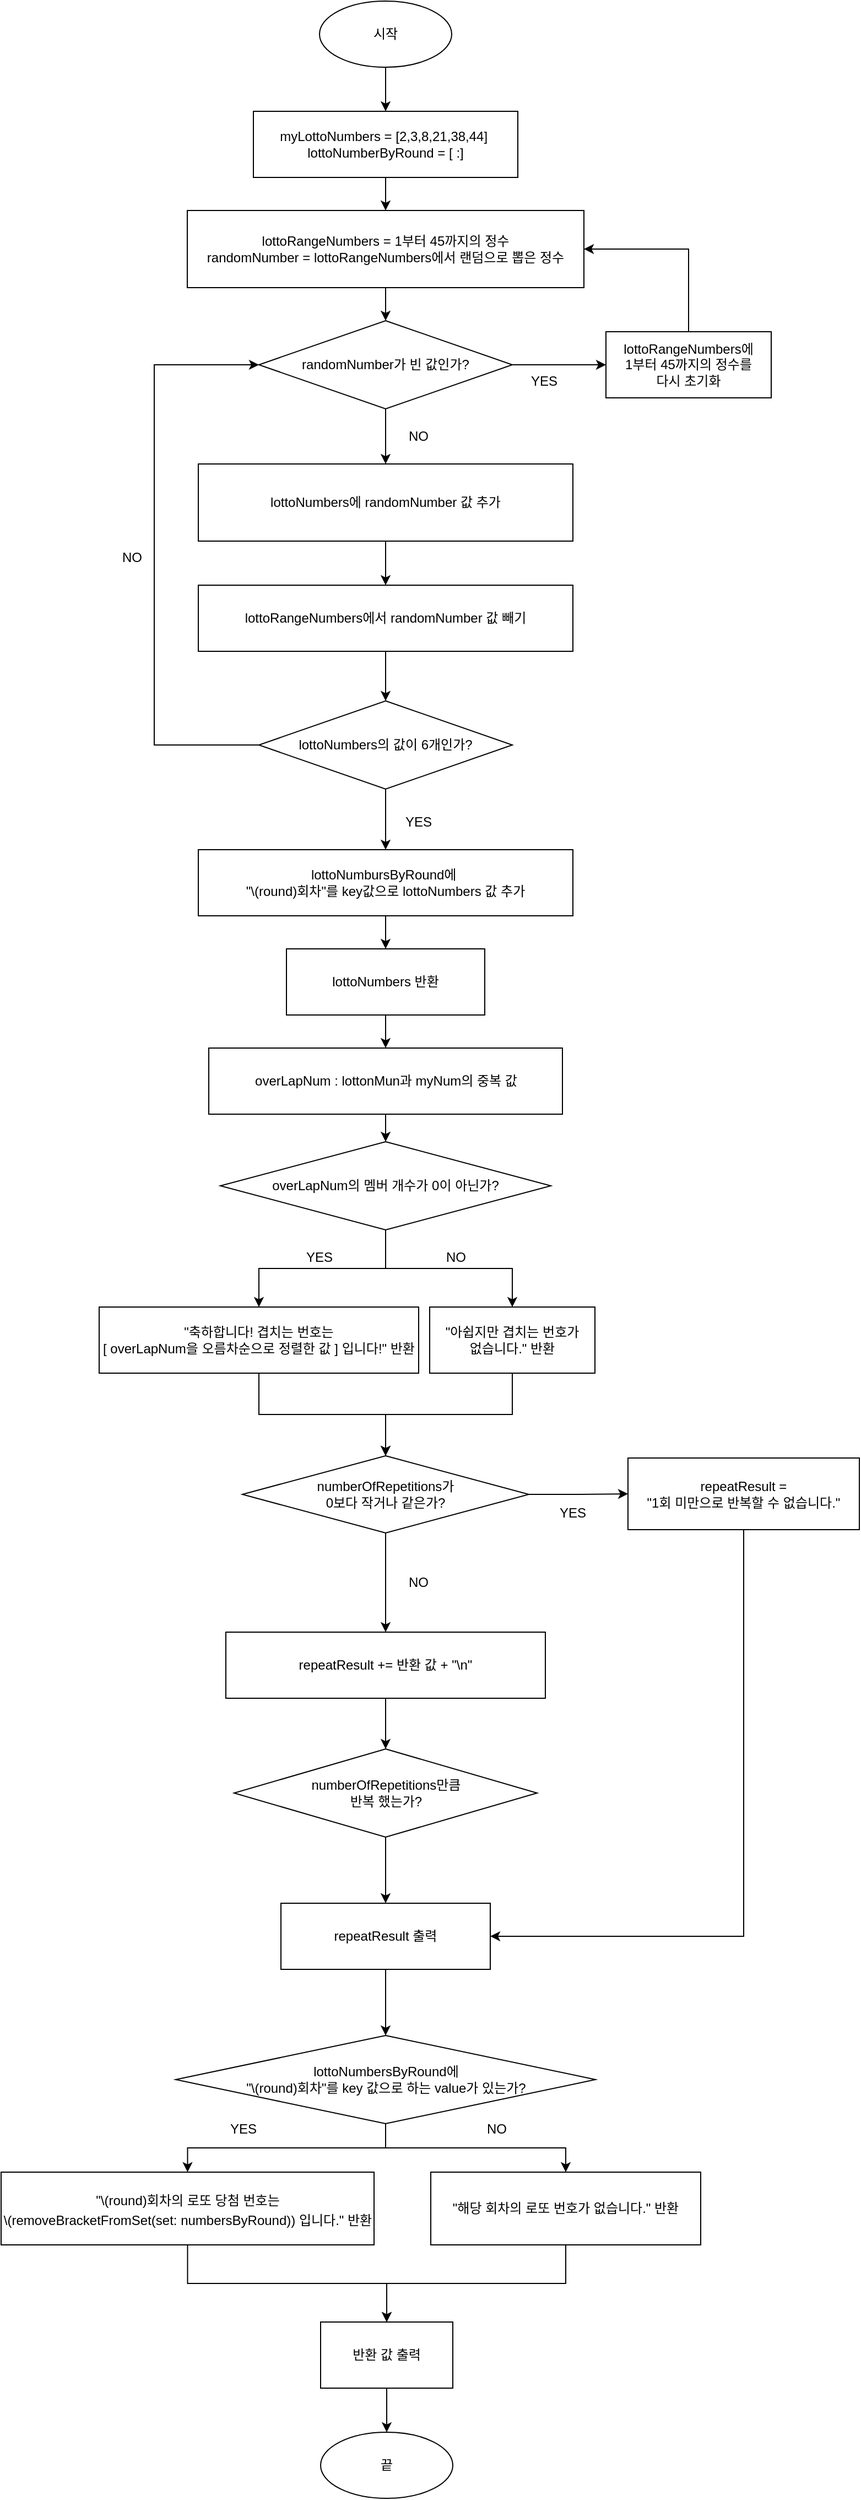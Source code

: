 <mxfile scale="1" border="0" version="23.1.7" type="device">
  <diagram id="C5RBs43oDa-KdzZeNtuy" name="Page-1">
    <mxGraphModel dx="3587" dy="3203" grid="1" gridSize="10" guides="1" tooltips="1" connect="1" arrows="1" fold="1" page="1" pageScale="1" pageWidth="827" pageHeight="1169" math="0" shadow="0">
      <root>
        <mxCell id="WIyWlLk6GJQsqaUBKTNV-0" />
        <mxCell id="WIyWlLk6GJQsqaUBKTNV-1" parent="WIyWlLk6GJQsqaUBKTNV-0" />
        <mxCell id="cy5RryEcgWnBEIwlhZzS-3" value="" style="edgeStyle=orthogonalEdgeStyle;rounded=0;orthogonalLoop=1;jettySize=auto;html=1;" parent="WIyWlLk6GJQsqaUBKTNV-1" source="cy5RryEcgWnBEIwlhZzS-1" target="cy5RryEcgWnBEIwlhZzS-2" edge="1">
          <mxGeometry relative="1" as="geometry" />
        </mxCell>
        <mxCell id="cy5RryEcgWnBEIwlhZzS-1" value="myLottoNumbers = [2,3,8,21,38,44]&amp;nbsp;&lt;br&gt;lottoNumberByRound = [ :]" style="rounded=0;whiteSpace=wrap;html=1;" parent="WIyWlLk6GJQsqaUBKTNV-1" vertex="1">
          <mxGeometry x="180" y="110" width="240" height="60" as="geometry" />
        </mxCell>
        <mxCell id="cy5RryEcgWnBEIwlhZzS-8" value="" style="edgeStyle=orthogonalEdgeStyle;rounded=0;orthogonalLoop=1;jettySize=auto;html=1;" parent="WIyWlLk6GJQsqaUBKTNV-1" source="cy5RryEcgWnBEIwlhZzS-2" target="cy5RryEcgWnBEIwlhZzS-7" edge="1">
          <mxGeometry relative="1" as="geometry" />
        </mxCell>
        <mxCell id="cy5RryEcgWnBEIwlhZzS-2" value="lottoRangeNumbers = 1부터 45까지의 정수&lt;br&gt;randomNumber = lottoRangeNumbers에서 랜덤으로 뽑은 정수" style="whiteSpace=wrap;html=1;rounded=0;" parent="WIyWlLk6GJQsqaUBKTNV-1" vertex="1">
          <mxGeometry x="120" y="200" width="360" height="70" as="geometry" />
        </mxCell>
        <mxCell id="cy5RryEcgWnBEIwlhZzS-10" value="" style="edgeStyle=orthogonalEdgeStyle;rounded=0;orthogonalLoop=1;jettySize=auto;html=1;" parent="WIyWlLk6GJQsqaUBKTNV-1" source="cy5RryEcgWnBEIwlhZzS-7" target="cy5RryEcgWnBEIwlhZzS-9" edge="1">
          <mxGeometry relative="1" as="geometry" />
        </mxCell>
        <mxCell id="cy5RryEcgWnBEIwlhZzS-14" value="" style="edgeStyle=orthogonalEdgeStyle;rounded=0;orthogonalLoop=1;jettySize=auto;html=1;" parent="WIyWlLk6GJQsqaUBKTNV-1" source="cy5RryEcgWnBEIwlhZzS-7" target="cy5RryEcgWnBEIwlhZzS-13" edge="1">
          <mxGeometry relative="1" as="geometry" />
        </mxCell>
        <mxCell id="cy5RryEcgWnBEIwlhZzS-7" value="randomNumber가 빈 값인가?" style="rhombus;whiteSpace=wrap;html=1;rounded=0;" parent="WIyWlLk6GJQsqaUBKTNV-1" vertex="1">
          <mxGeometry x="185" y="300" width="230" height="80" as="geometry" />
        </mxCell>
        <mxCell id="cy5RryEcgWnBEIwlhZzS-12" style="edgeStyle=orthogonalEdgeStyle;rounded=0;orthogonalLoop=1;jettySize=auto;html=1;entryX=1;entryY=0.5;entryDx=0;entryDy=0;exitX=0.5;exitY=0;exitDx=0;exitDy=0;" parent="WIyWlLk6GJQsqaUBKTNV-1" source="cy5RryEcgWnBEIwlhZzS-9" target="cy5RryEcgWnBEIwlhZzS-2" edge="1">
          <mxGeometry relative="1" as="geometry">
            <Array as="points">
              <mxPoint x="575" y="235" />
            </Array>
          </mxGeometry>
        </mxCell>
        <mxCell id="cy5RryEcgWnBEIwlhZzS-9" value="lottoRangeNumbers에 &lt;br&gt;1부터 45까지의 정수를&lt;br&gt;다시 초기화" style="whiteSpace=wrap;html=1;rounded=0;" parent="WIyWlLk6GJQsqaUBKTNV-1" vertex="1">
          <mxGeometry x="500" y="310" width="150" height="60" as="geometry" />
        </mxCell>
        <mxCell id="cy5RryEcgWnBEIwlhZzS-16" value="" style="edgeStyle=orthogonalEdgeStyle;rounded=0;orthogonalLoop=1;jettySize=auto;html=1;" parent="WIyWlLk6GJQsqaUBKTNV-1" source="cy5RryEcgWnBEIwlhZzS-13" target="cy5RryEcgWnBEIwlhZzS-15" edge="1">
          <mxGeometry relative="1" as="geometry" />
        </mxCell>
        <mxCell id="cy5RryEcgWnBEIwlhZzS-13" value="lottoNumbers에 randomNumber 값 추가" style="whiteSpace=wrap;html=1;rounded=0;" parent="WIyWlLk6GJQsqaUBKTNV-1" vertex="1">
          <mxGeometry x="130" y="430" width="340" height="70" as="geometry" />
        </mxCell>
        <mxCell id="cy5RryEcgWnBEIwlhZzS-18" value="" style="edgeStyle=orthogonalEdgeStyle;rounded=0;orthogonalLoop=1;jettySize=auto;html=1;" parent="WIyWlLk6GJQsqaUBKTNV-1" source="cy5RryEcgWnBEIwlhZzS-15" target="cy5RryEcgWnBEIwlhZzS-17" edge="1">
          <mxGeometry relative="1" as="geometry" />
        </mxCell>
        <mxCell id="cy5RryEcgWnBEIwlhZzS-15" value="lottoRangeNumbers에서 randomNumber 값 빼기" style="rounded=0;whiteSpace=wrap;html=1;" parent="WIyWlLk6GJQsqaUBKTNV-1" vertex="1">
          <mxGeometry x="130" y="540" width="340" height="60" as="geometry" />
        </mxCell>
        <mxCell id="cy5RryEcgWnBEIwlhZzS-19" style="edgeStyle=orthogonalEdgeStyle;rounded=0;orthogonalLoop=1;jettySize=auto;html=1;entryX=0;entryY=0.5;entryDx=0;entryDy=0;" parent="WIyWlLk6GJQsqaUBKTNV-1" source="cy5RryEcgWnBEIwlhZzS-17" target="cy5RryEcgWnBEIwlhZzS-7" edge="1">
          <mxGeometry relative="1" as="geometry">
            <Array as="points">
              <mxPoint x="90" y="685" />
              <mxPoint x="90" y="340" />
            </Array>
          </mxGeometry>
        </mxCell>
        <mxCell id="cy5RryEcgWnBEIwlhZzS-47" style="edgeStyle=orthogonalEdgeStyle;rounded=0;orthogonalLoop=1;jettySize=auto;html=1;entryX=0.5;entryY=0;entryDx=0;entryDy=0;" parent="WIyWlLk6GJQsqaUBKTNV-1" source="cy5RryEcgWnBEIwlhZzS-17" target="cy5RryEcgWnBEIwlhZzS-34" edge="1">
          <mxGeometry relative="1" as="geometry" />
        </mxCell>
        <mxCell id="cy5RryEcgWnBEIwlhZzS-17" value="lottoNumbers의 값이 6개인가?" style="rhombus;whiteSpace=wrap;html=1;rounded=0;" parent="WIyWlLk6GJQsqaUBKTNV-1" vertex="1">
          <mxGeometry x="185" y="645" width="230" height="80" as="geometry" />
        </mxCell>
        <mxCell id="zWLNQniWtnpa3IEKKXRj-1" value="" style="edgeStyle=orthogonalEdgeStyle;rounded=0;orthogonalLoop=1;jettySize=auto;html=1;" parent="WIyWlLk6GJQsqaUBKTNV-1" source="cy5RryEcgWnBEIwlhZzS-34" target="zWLNQniWtnpa3IEKKXRj-0" edge="1">
          <mxGeometry relative="1" as="geometry" />
        </mxCell>
        <mxCell id="cy5RryEcgWnBEIwlhZzS-34" value="&lt;div style=&quot;&quot;&gt;lottoNumbursByRound에&amp;nbsp;&lt;/div&gt;&lt;div style=&quot;&quot;&gt;&quot;\(round&lt;span style=&quot;background-color: initial;&quot;&gt;)회차&quot;를 key값으로 lottoNumbers 값 추가&lt;/span&gt;&lt;/div&gt;" style="rounded=0;whiteSpace=wrap;html=1;align=center;" parent="WIyWlLk6GJQsqaUBKTNV-1" vertex="1">
          <mxGeometry x="130" y="780" width="340" height="60" as="geometry" />
        </mxCell>
        <mxCell id="cy5RryEcgWnBEIwlhZzS-36" value="" style="edgeStyle=orthogonalEdgeStyle;rounded=0;orthogonalLoop=1;jettySize=auto;html=1;" parent="WIyWlLk6GJQsqaUBKTNV-1" source="cy5RryEcgWnBEIwlhZzS-37" target="cy5RryEcgWnBEIwlhZzS-40" edge="1">
          <mxGeometry relative="1" as="geometry" />
        </mxCell>
        <mxCell id="cy5RryEcgWnBEIwlhZzS-37" value="overLapNum : lottonMun과 myNum의 중복 값" style="whiteSpace=wrap;html=1;rounded=0;" parent="WIyWlLk6GJQsqaUBKTNV-1" vertex="1">
          <mxGeometry x="139.5" y="960" width="321" height="60" as="geometry" />
        </mxCell>
        <mxCell id="cy5RryEcgWnBEIwlhZzS-38" value="" style="edgeStyle=orthogonalEdgeStyle;rounded=0;orthogonalLoop=1;jettySize=auto;html=1;" parent="WIyWlLk6GJQsqaUBKTNV-1" source="cy5RryEcgWnBEIwlhZzS-40" target="cy5RryEcgWnBEIwlhZzS-42" edge="1">
          <mxGeometry relative="1" as="geometry" />
        </mxCell>
        <mxCell id="cy5RryEcgWnBEIwlhZzS-39" value="" style="edgeStyle=orthogonalEdgeStyle;rounded=0;orthogonalLoop=1;jettySize=auto;html=1;" parent="WIyWlLk6GJQsqaUBKTNV-1" source="cy5RryEcgWnBEIwlhZzS-40" target="cy5RryEcgWnBEIwlhZzS-44" edge="1">
          <mxGeometry relative="1" as="geometry" />
        </mxCell>
        <mxCell id="cy5RryEcgWnBEIwlhZzS-40" value="overLapNum의 멤버 개수가 0이 아닌가?" style="rhombus;whiteSpace=wrap;html=1;rounded=0;" parent="WIyWlLk6GJQsqaUBKTNV-1" vertex="1">
          <mxGeometry x="150" y="1045" width="300" height="80" as="geometry" />
        </mxCell>
        <mxCell id="cy5RryEcgWnBEIwlhZzS-41" style="edgeStyle=orthogonalEdgeStyle;rounded=0;orthogonalLoop=1;jettySize=auto;html=1;entryX=0.5;entryY=0;entryDx=0;entryDy=0;" parent="WIyWlLk6GJQsqaUBKTNV-1" source="cy5RryEcgWnBEIwlhZzS-42" target="nE7--6ZFJIueBkPgpmOB-0" edge="1">
          <mxGeometry relative="1" as="geometry">
            <mxPoint x="300" y="1325" as="targetPoint" />
          </mxGeometry>
        </mxCell>
        <mxCell id="cy5RryEcgWnBEIwlhZzS-42" value="&quot;축하합니다! 겹치는 번호는 &lt;br&gt;[ overLapNum을 오름차순으로 정렬한 값 ]&amp;nbsp;입니다!&quot; 반환" style="rounded=0;whiteSpace=wrap;html=1;" parent="WIyWlLk6GJQsqaUBKTNV-1" vertex="1">
          <mxGeometry x="40" y="1195" width="290" height="60" as="geometry" />
        </mxCell>
        <mxCell id="zWLNQniWtnpa3IEKKXRj-4" value="" style="edgeStyle=orthogonalEdgeStyle;rounded=0;orthogonalLoop=1;jettySize=auto;html=1;entryX=0.5;entryY=0;entryDx=0;entryDy=0;" parent="WIyWlLk6GJQsqaUBKTNV-1" source="cy5RryEcgWnBEIwlhZzS-44" target="nE7--6ZFJIueBkPgpmOB-0" edge="1">
          <mxGeometry relative="1" as="geometry" />
        </mxCell>
        <mxCell id="cy5RryEcgWnBEIwlhZzS-44" value="&quot;아쉽지만 겹치는 번호가 &lt;br&gt;없습니다.&quot; 반환" style="rounded=0;whiteSpace=wrap;html=1;" parent="WIyWlLk6GJQsqaUBKTNV-1" vertex="1">
          <mxGeometry x="340" y="1195" width="150" height="60" as="geometry" />
        </mxCell>
        <mxCell id="cy5RryEcgWnBEIwlhZzS-45" value="YES" style="text;html=1;align=center;verticalAlign=middle;whiteSpace=wrap;rounded=0;" parent="WIyWlLk6GJQsqaUBKTNV-1" vertex="1">
          <mxGeometry x="210" y="1135" width="60" height="30" as="geometry" />
        </mxCell>
        <mxCell id="cy5RryEcgWnBEIwlhZzS-46" value="NO" style="text;html=1;align=center;verticalAlign=middle;whiteSpace=wrap;rounded=0;" parent="WIyWlLk6GJQsqaUBKTNV-1" vertex="1">
          <mxGeometry x="334" y="1135" width="60" height="30" as="geometry" />
        </mxCell>
        <mxCell id="cy5RryEcgWnBEIwlhZzS-48" value="YES" style="text;html=1;align=center;verticalAlign=middle;whiteSpace=wrap;rounded=0;" parent="WIyWlLk6GJQsqaUBKTNV-1" vertex="1">
          <mxGeometry x="300" y="740" width="60" height="30" as="geometry" />
        </mxCell>
        <mxCell id="cy5RryEcgWnBEIwlhZzS-49" value="NO" style="text;html=1;align=center;verticalAlign=middle;whiteSpace=wrap;rounded=0;" parent="WIyWlLk6GJQsqaUBKTNV-1" vertex="1">
          <mxGeometry x="40" y="500" width="60" height="30" as="geometry" />
        </mxCell>
        <mxCell id="cy5RryEcgWnBEIwlhZzS-50" value="YES" style="text;html=1;align=center;verticalAlign=middle;whiteSpace=wrap;rounded=0;" parent="WIyWlLk6GJQsqaUBKTNV-1" vertex="1">
          <mxGeometry x="414" y="340" width="60" height="30" as="geometry" />
        </mxCell>
        <mxCell id="cy5RryEcgWnBEIwlhZzS-51" value="NO" style="text;html=1;align=center;verticalAlign=middle;whiteSpace=wrap;rounded=0;" parent="WIyWlLk6GJQsqaUBKTNV-1" vertex="1">
          <mxGeometry x="300" y="390" width="60" height="30" as="geometry" />
        </mxCell>
        <mxCell id="Cr9_8VPBfHI4F4RnHkAP-1" style="edgeStyle=orthogonalEdgeStyle;rounded=0;orthogonalLoop=1;jettySize=auto;html=1;entryX=0.5;entryY=0;entryDx=0;entryDy=0;" parent="WIyWlLk6GJQsqaUBKTNV-1" source="Cr9_8VPBfHI4F4RnHkAP-0" target="cy5RryEcgWnBEIwlhZzS-1" edge="1">
          <mxGeometry relative="1" as="geometry" />
        </mxCell>
        <mxCell id="Cr9_8VPBfHI4F4RnHkAP-0" value="시작" style="ellipse;whiteSpace=wrap;html=1;" parent="WIyWlLk6GJQsqaUBKTNV-1" vertex="1">
          <mxGeometry x="240" y="10" width="120" height="60" as="geometry" />
        </mxCell>
        <mxCell id="zWLNQniWtnpa3IEKKXRj-2" style="edgeStyle=orthogonalEdgeStyle;rounded=0;orthogonalLoop=1;jettySize=auto;html=1;entryX=0.5;entryY=0;entryDx=0;entryDy=0;" parent="WIyWlLk6GJQsqaUBKTNV-1" source="zWLNQniWtnpa3IEKKXRj-0" target="cy5RryEcgWnBEIwlhZzS-37" edge="1">
          <mxGeometry relative="1" as="geometry" />
        </mxCell>
        <mxCell id="zWLNQniWtnpa3IEKKXRj-0" value="lottoNumbers 반환" style="rounded=0;whiteSpace=wrap;html=1;" parent="WIyWlLk6GJQsqaUBKTNV-1" vertex="1">
          <mxGeometry x="210" y="870" width="180" height="60" as="geometry" />
        </mxCell>
        <mxCell id="nE7--6ZFJIueBkPgpmOB-4" style="edgeStyle=orthogonalEdgeStyle;rounded=0;orthogonalLoop=1;jettySize=auto;html=1;entryX=0.5;entryY=0;entryDx=0;entryDy=0;" edge="1" parent="WIyWlLk6GJQsqaUBKTNV-1" source="zWLNQniWtnpa3IEKKXRj-3" target="zWLNQniWtnpa3IEKKXRj-9">
          <mxGeometry relative="1" as="geometry" />
        </mxCell>
        <mxCell id="zWLNQniWtnpa3IEKKXRj-3" value="repeatResult += 반환 값 + &quot;\n&quot;" style="whiteSpace=wrap;html=1;rounded=0;" parent="WIyWlLk6GJQsqaUBKTNV-1" vertex="1">
          <mxGeometry x="155" y="1490" width="290" height="60" as="geometry" />
        </mxCell>
        <mxCell id="zWLNQniWtnpa3IEKKXRj-15" value="" style="edgeStyle=orthogonalEdgeStyle;rounded=0;orthogonalLoop=1;jettySize=auto;html=1;" parent="WIyWlLk6GJQsqaUBKTNV-1" source="zWLNQniWtnpa3IEKKXRj-9" target="zWLNQniWtnpa3IEKKXRj-14" edge="1">
          <mxGeometry relative="1" as="geometry" />
        </mxCell>
        <mxCell id="zWLNQniWtnpa3IEKKXRj-9" value="numberOfRepetitions만큼 &lt;br&gt;반복 했는가?" style="rhombus;whiteSpace=wrap;html=1;rounded=0;" parent="WIyWlLk6GJQsqaUBKTNV-1" vertex="1">
          <mxGeometry x="162.5" y="1596" width="275" height="80" as="geometry" />
        </mxCell>
        <mxCell id="zWLNQniWtnpa3IEKKXRj-21" value="" style="edgeStyle=orthogonalEdgeStyle;rounded=0;orthogonalLoop=1;jettySize=auto;html=1;" parent="WIyWlLk6GJQsqaUBKTNV-1" source="zWLNQniWtnpa3IEKKXRj-14" target="zWLNQniWtnpa3IEKKXRj-20" edge="1">
          <mxGeometry relative="1" as="geometry" />
        </mxCell>
        <mxCell id="zWLNQniWtnpa3IEKKXRj-14" value="repeatResult 출력" style="whiteSpace=wrap;html=1;rounded=0;" parent="WIyWlLk6GJQsqaUBKTNV-1" vertex="1">
          <mxGeometry x="205" y="1736" width="190" height="60" as="geometry" />
        </mxCell>
        <mxCell id="zWLNQniWtnpa3IEKKXRj-23" value="" style="edgeStyle=orthogonalEdgeStyle;rounded=0;orthogonalLoop=1;jettySize=auto;html=1;" parent="WIyWlLk6GJQsqaUBKTNV-1" source="zWLNQniWtnpa3IEKKXRj-20" target="zWLNQniWtnpa3IEKKXRj-22" edge="1">
          <mxGeometry relative="1" as="geometry" />
        </mxCell>
        <mxCell id="zWLNQniWtnpa3IEKKXRj-25" value="" style="edgeStyle=orthogonalEdgeStyle;rounded=0;orthogonalLoop=1;jettySize=auto;html=1;" parent="WIyWlLk6GJQsqaUBKTNV-1" source="zWLNQniWtnpa3IEKKXRj-20" target="zWLNQniWtnpa3IEKKXRj-24" edge="1">
          <mxGeometry relative="1" as="geometry" />
        </mxCell>
        <mxCell id="zWLNQniWtnpa3IEKKXRj-20" value="lottoNumbersByRound에 &lt;br&gt;&quot;\(round)회차&quot;를 key 값으로 하는 value가 있는가?" style="rhombus;whiteSpace=wrap;html=1;rounded=0;" parent="WIyWlLk6GJQsqaUBKTNV-1" vertex="1">
          <mxGeometry x="109.5" y="1856" width="381" height="80" as="geometry" />
        </mxCell>
        <mxCell id="zWLNQniWtnpa3IEKKXRj-30" value="" style="edgeStyle=orthogonalEdgeStyle;rounded=0;orthogonalLoop=1;jettySize=auto;html=1;" parent="WIyWlLk6GJQsqaUBKTNV-1" source="zWLNQniWtnpa3IEKKXRj-22" target="zWLNQniWtnpa3IEKKXRj-29" edge="1">
          <mxGeometry relative="1" as="geometry" />
        </mxCell>
        <mxCell id="zWLNQniWtnpa3IEKKXRj-22" value="&quot;\(round)회차의 &lt;span style=&quot;font-variant-numeric: normal; font-variant-east-asian: normal; font-variant-alternates: normal; font-kerning: auto; font-optical-sizing: auto; font-feature-settings: normal; font-variation-settings: normal; font-variant-position: normal; font-stretch: normal; line-height: normal; font-family: &amp;quot;Apple SD Gothic Neo&amp;quot;;&quot; class=&quot;s1&quot;&gt;로또&lt;/span&gt; &lt;span style=&quot;font-variant-numeric: normal; font-variant-east-asian: normal; font-variant-alternates: normal; font-kerning: auto; font-optical-sizing: auto; font-feature-settings: normal; font-variation-settings: normal; font-variant-position: normal; font-stretch: normal; line-height: normal; font-family: &amp;quot;Apple SD Gothic Neo&amp;quot;;&quot; class=&quot;s1&quot;&gt;당첨&lt;/span&gt; &lt;span style=&quot;font-variant-numeric: normal; font-variant-east-asian: normal; font-variant-alternates: normal; font-kerning: auto; font-optical-sizing: auto; font-feature-settings: normal; font-variation-settings: normal; font-variant-position: normal; font-stretch: normal; line-height: normal; font-family: &amp;quot;Apple SD Gothic Neo&amp;quot;;&quot; class=&quot;s1&quot;&gt;번호는&lt;/span&gt; &lt;br&gt;\(removeBracketFromSet(set: numbersByRound)) &lt;span style=&quot;font-variant-numeric: normal; font-variant-east-asian: normal; font-variant-alternates: normal; font-kerning: auto; font-optical-sizing: auto; font-feature-settings: normal; font-variation-settings: normal; font-variant-position: normal; font-stretch: normal; line-height: normal; font-family: &amp;quot;Apple SD Gothic Neo&amp;quot;;&quot; class=&quot;s1&quot;&gt;입니다&lt;/span&gt;.&quot; 반환" style="rounded=0;whiteSpace=wrap;html=1;" parent="WIyWlLk6GJQsqaUBKTNV-1" vertex="1">
          <mxGeometry x="-49" y="1980" width="338.5" height="66" as="geometry" />
        </mxCell>
        <mxCell id="zWLNQniWtnpa3IEKKXRj-31" style="edgeStyle=orthogonalEdgeStyle;rounded=0;orthogonalLoop=1;jettySize=auto;html=1;entryX=0.5;entryY=0;entryDx=0;entryDy=0;" parent="WIyWlLk6GJQsqaUBKTNV-1" source="zWLNQniWtnpa3IEKKXRj-24" target="zWLNQniWtnpa3IEKKXRj-29" edge="1">
          <mxGeometry relative="1" as="geometry" />
        </mxCell>
        <mxCell id="zWLNQniWtnpa3IEKKXRj-24" value="&quot;해당 회차의 로또 번호가 없습니다.&quot; 반환" style="rounded=0;whiteSpace=wrap;html=1;" parent="WIyWlLk6GJQsqaUBKTNV-1" vertex="1">
          <mxGeometry x="341" y="1980" width="245" height="66" as="geometry" />
        </mxCell>
        <mxCell id="zWLNQniWtnpa3IEKKXRj-33" value="" style="edgeStyle=orthogonalEdgeStyle;rounded=0;orthogonalLoop=1;jettySize=auto;html=1;" parent="WIyWlLk6GJQsqaUBKTNV-1" source="zWLNQniWtnpa3IEKKXRj-29" target="zWLNQniWtnpa3IEKKXRj-32" edge="1">
          <mxGeometry relative="1" as="geometry" />
        </mxCell>
        <mxCell id="zWLNQniWtnpa3IEKKXRj-29" value="반환 값 출력" style="whiteSpace=wrap;html=1;rounded=0;" parent="WIyWlLk6GJQsqaUBKTNV-1" vertex="1">
          <mxGeometry x="241" y="2116" width="120" height="60" as="geometry" />
        </mxCell>
        <mxCell id="zWLNQniWtnpa3IEKKXRj-32" value="끝" style="ellipse;whiteSpace=wrap;html=1;" parent="WIyWlLk6GJQsqaUBKTNV-1" vertex="1">
          <mxGeometry x="241" y="2216" width="120" height="60" as="geometry" />
        </mxCell>
        <mxCell id="zWLNQniWtnpa3IEKKXRj-34" value="YES" style="text;html=1;align=center;verticalAlign=middle;whiteSpace=wrap;rounded=0;" parent="WIyWlLk6GJQsqaUBKTNV-1" vertex="1">
          <mxGeometry x="440" y="1367" width="60" height="30" as="geometry" />
        </mxCell>
        <mxCell id="zWLNQniWtnpa3IEKKXRj-35" value="NO" style="text;html=1;align=center;verticalAlign=middle;whiteSpace=wrap;rounded=0;" parent="WIyWlLk6GJQsqaUBKTNV-1" vertex="1">
          <mxGeometry x="300" y="1430" width="60" height="30" as="geometry" />
        </mxCell>
        <mxCell id="zWLNQniWtnpa3IEKKXRj-36" value="NO" style="text;html=1;align=center;verticalAlign=middle;whiteSpace=wrap;rounded=0;" parent="WIyWlLk6GJQsqaUBKTNV-1" vertex="1">
          <mxGeometry x="371" y="1926" width="60" height="30" as="geometry" />
        </mxCell>
        <mxCell id="zWLNQniWtnpa3IEKKXRj-37" value="YES" style="text;html=1;align=center;verticalAlign=middle;whiteSpace=wrap;rounded=0;" parent="WIyWlLk6GJQsqaUBKTNV-1" vertex="1">
          <mxGeometry x="140.5" y="1926" width="60" height="30" as="geometry" />
        </mxCell>
        <mxCell id="nE7--6ZFJIueBkPgpmOB-2" style="edgeStyle=orthogonalEdgeStyle;rounded=0;orthogonalLoop=1;jettySize=auto;html=1;" edge="1" parent="WIyWlLk6GJQsqaUBKTNV-1" source="nE7--6ZFJIueBkPgpmOB-0" target="zWLNQniWtnpa3IEKKXRj-3">
          <mxGeometry relative="1" as="geometry">
            <mxPoint x="300" y="1490" as="targetPoint" />
          </mxGeometry>
        </mxCell>
        <mxCell id="nE7--6ZFJIueBkPgpmOB-6" value="" style="edgeStyle=orthogonalEdgeStyle;rounded=0;orthogonalLoop=1;jettySize=auto;html=1;" edge="1" parent="WIyWlLk6GJQsqaUBKTNV-1" source="nE7--6ZFJIueBkPgpmOB-0" target="nE7--6ZFJIueBkPgpmOB-5">
          <mxGeometry relative="1" as="geometry" />
        </mxCell>
        <mxCell id="nE7--6ZFJIueBkPgpmOB-0" value="numberOfRepetitions가 &lt;br&gt;0보다 작거나 같은가?" style="rhombus;whiteSpace=wrap;html=1;rounded=0;" vertex="1" parent="WIyWlLk6GJQsqaUBKTNV-1">
          <mxGeometry x="170" y="1330" width="260" height="70" as="geometry" />
        </mxCell>
        <mxCell id="nE7--6ZFJIueBkPgpmOB-7" style="edgeStyle=orthogonalEdgeStyle;rounded=0;orthogonalLoop=1;jettySize=auto;html=1;entryX=1;entryY=0.5;entryDx=0;entryDy=0;exitX=0.5;exitY=1;exitDx=0;exitDy=0;" edge="1" parent="WIyWlLk6GJQsqaUBKTNV-1" source="nE7--6ZFJIueBkPgpmOB-5" target="zWLNQniWtnpa3IEKKXRj-14">
          <mxGeometry relative="1" as="geometry" />
        </mxCell>
        <mxCell id="nE7--6ZFJIueBkPgpmOB-5" value="repeatResult = &lt;br&gt;&quot;1회 미만으로 반복할 수 없습니다.&quot;" style="whiteSpace=wrap;html=1;rounded=0;" vertex="1" parent="WIyWlLk6GJQsqaUBKTNV-1">
          <mxGeometry x="520" y="1332" width="210" height="65" as="geometry" />
        </mxCell>
      </root>
    </mxGraphModel>
  </diagram>
</mxfile>
